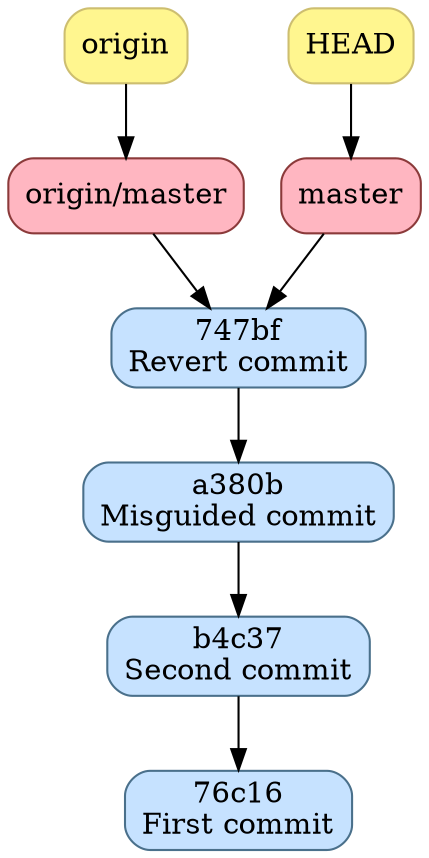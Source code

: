 digraph "git history" {
	"master" [shape="box",style="rounded,filled",color="indianred4", fillcolor="lightpink", label="master"];
	"master" -> "747bf";
	"HEAD" [shape="box",style="rounded,filled",color="lightgoldenrod3", fillcolor="khaki1", label="HEAD"];
	"HEAD" -> "master";

	"origin/master" [shape="box",style="rounded,filled",color="indianred4", fillcolor="lightpink", label="origin/master"];
	"origin/master" -> "747bf";
	"origin" [shape="box",style="rounded,filled",color="lightgoldenrod3", fillcolor="khaki1", label="origin"];
	"origin" -> "origin/master";

	"76c16" [shape="box",style="rounded,filled",color="skyblue4", fillcolor="slategray1", label="76c16\nFirst commit"];
	"b4c37" [shape="box",style="rounded,filled",color="skyblue4", fillcolor="slategray1", label="b4c37\nSecond commit"];
	"b4c37" -> "76c16";
	"a380b" [shape="box",style="rounded,filled",color="skyblue4", fillcolor="slategray1", label="a380b\nMisguided commit"];
	"a380b" -> "b4c37";

	"747bf" [shape="box",style="rounded,filled",color="skyblue4", fillcolor="slategray1", label="747bf\nRevert commit"];
	"747bf" -> "a380b";
}
